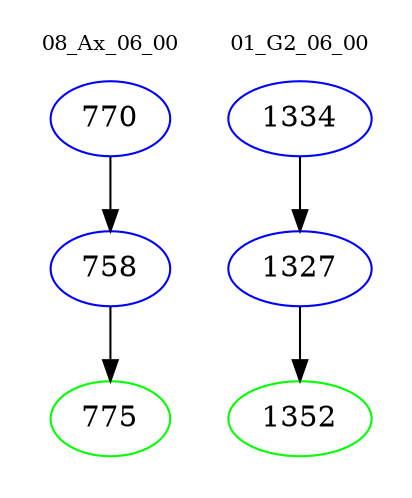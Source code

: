digraph{
subgraph cluster_0 {
color = white
label = "08_Ax_06_00";
fontsize=10;
T0_770 [label="770", color="blue"]
T0_770 -> T0_758 [color="black"]
T0_758 [label="758", color="blue"]
T0_758 -> T0_775 [color="black"]
T0_775 [label="775", color="green"]
}
subgraph cluster_1 {
color = white
label = "01_G2_06_00";
fontsize=10;
T1_1334 [label="1334", color="blue"]
T1_1334 -> T1_1327 [color="black"]
T1_1327 [label="1327", color="blue"]
T1_1327 -> T1_1352 [color="black"]
T1_1352 [label="1352", color="green"]
}
}
